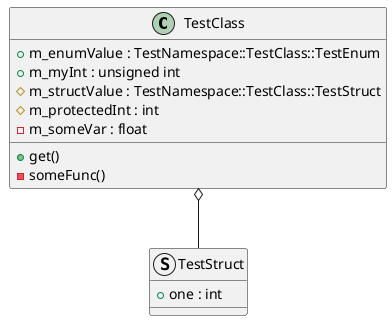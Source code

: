 @startuml
class TestClass {
+m_enumValue : TestNamespace::TestClass::TestEnum
+get()
+m_myInt : unsigned int
#m_structValue : TestNamespace::TestClass::TestStruct
#m_protectedInt : int
-someFunc()
-m_someVar : float
}
struct TestStruct {
+one : int
}
TestClass o-- TestStruct
@enduml